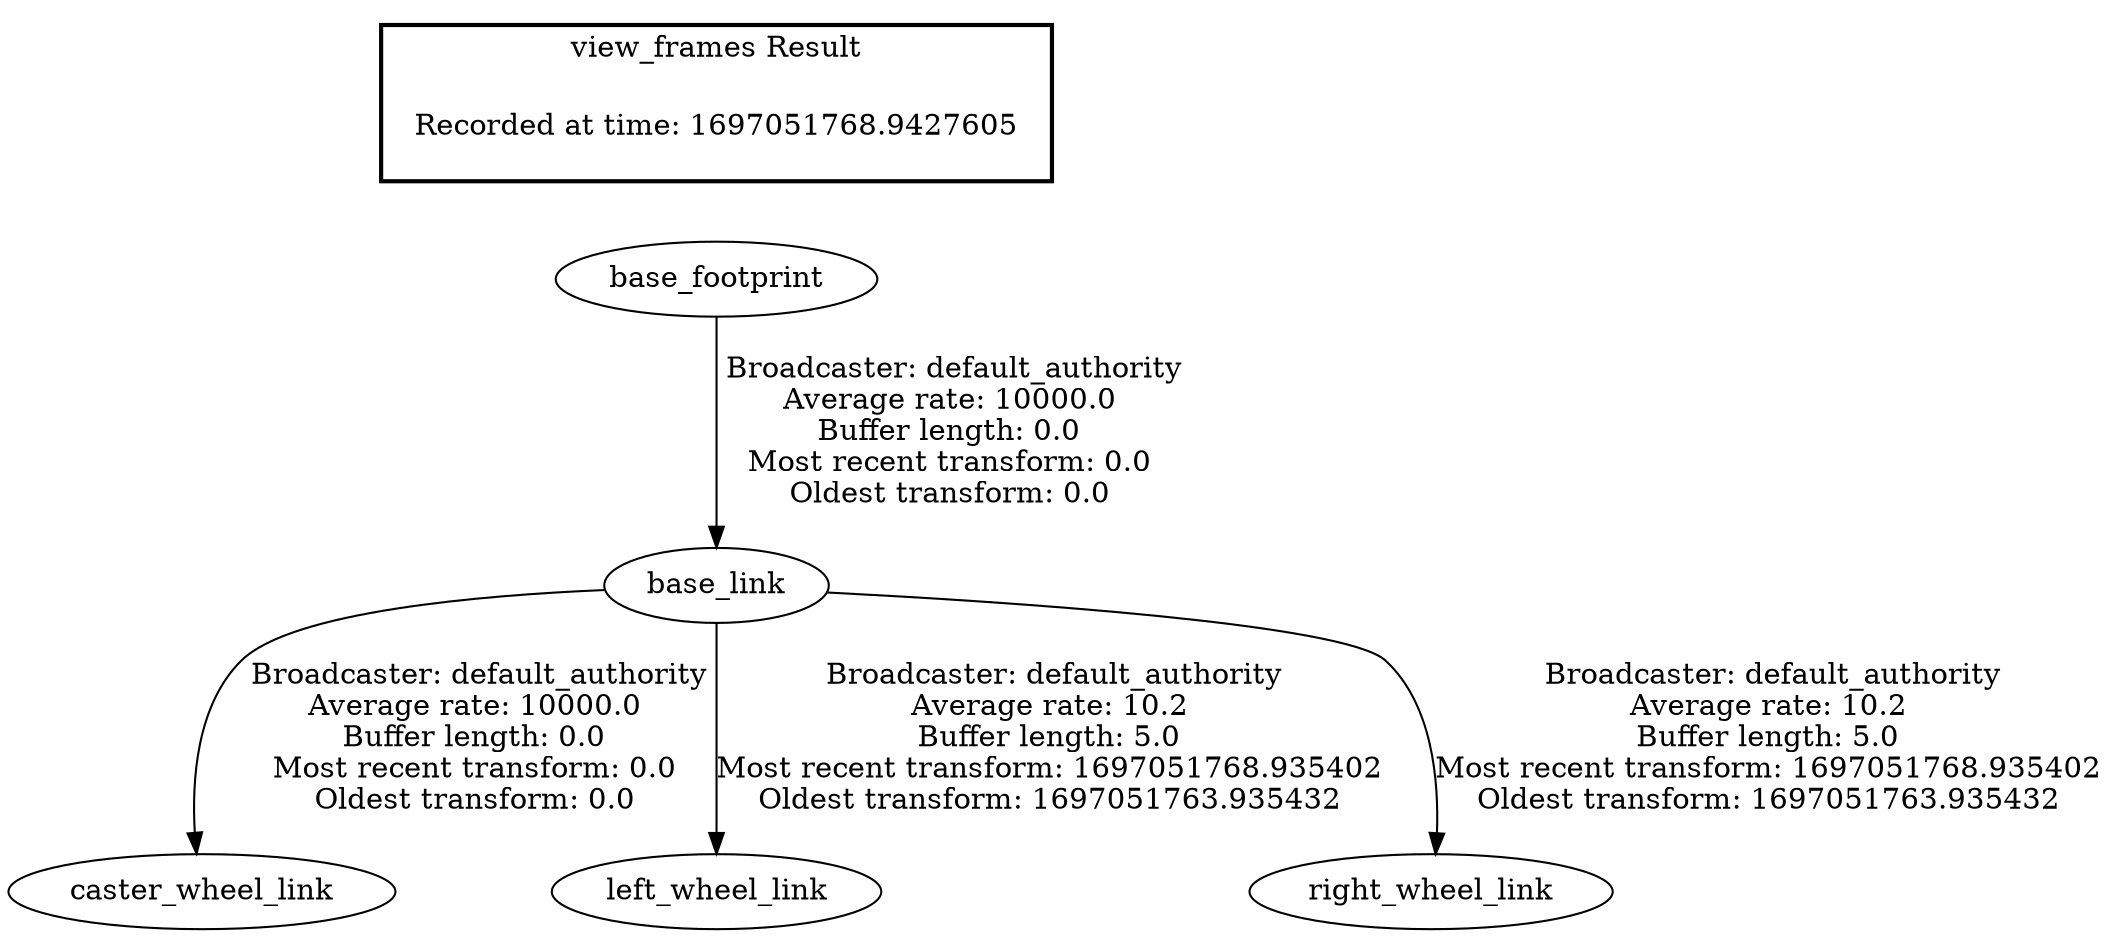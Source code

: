 digraph G {
"base_link" -> "caster_wheel_link"[label=" Broadcaster: default_authority\nAverage rate: 10000.0\nBuffer length: 0.0\nMost recent transform: 0.0\nOldest transform: 0.0\n"];
"base_footprint" -> "base_link"[label=" Broadcaster: default_authority\nAverage rate: 10000.0\nBuffer length: 0.0\nMost recent transform: 0.0\nOldest transform: 0.0\n"];
"base_link" -> "left_wheel_link"[label=" Broadcaster: default_authority\nAverage rate: 10.2\nBuffer length: 5.0\nMost recent transform: 1697051768.935402\nOldest transform: 1697051763.935432\n"];
"base_link" -> "right_wheel_link"[label=" Broadcaster: default_authority\nAverage rate: 10.2\nBuffer length: 5.0\nMost recent transform: 1697051768.935402\nOldest transform: 1697051763.935432\n"];
edge [style=invis];
 subgraph cluster_legend { style=bold; color=black; label ="view_frames Result";
"Recorded at time: 1697051768.9427605"[ shape=plaintext ] ;
}->"base_footprint";
}